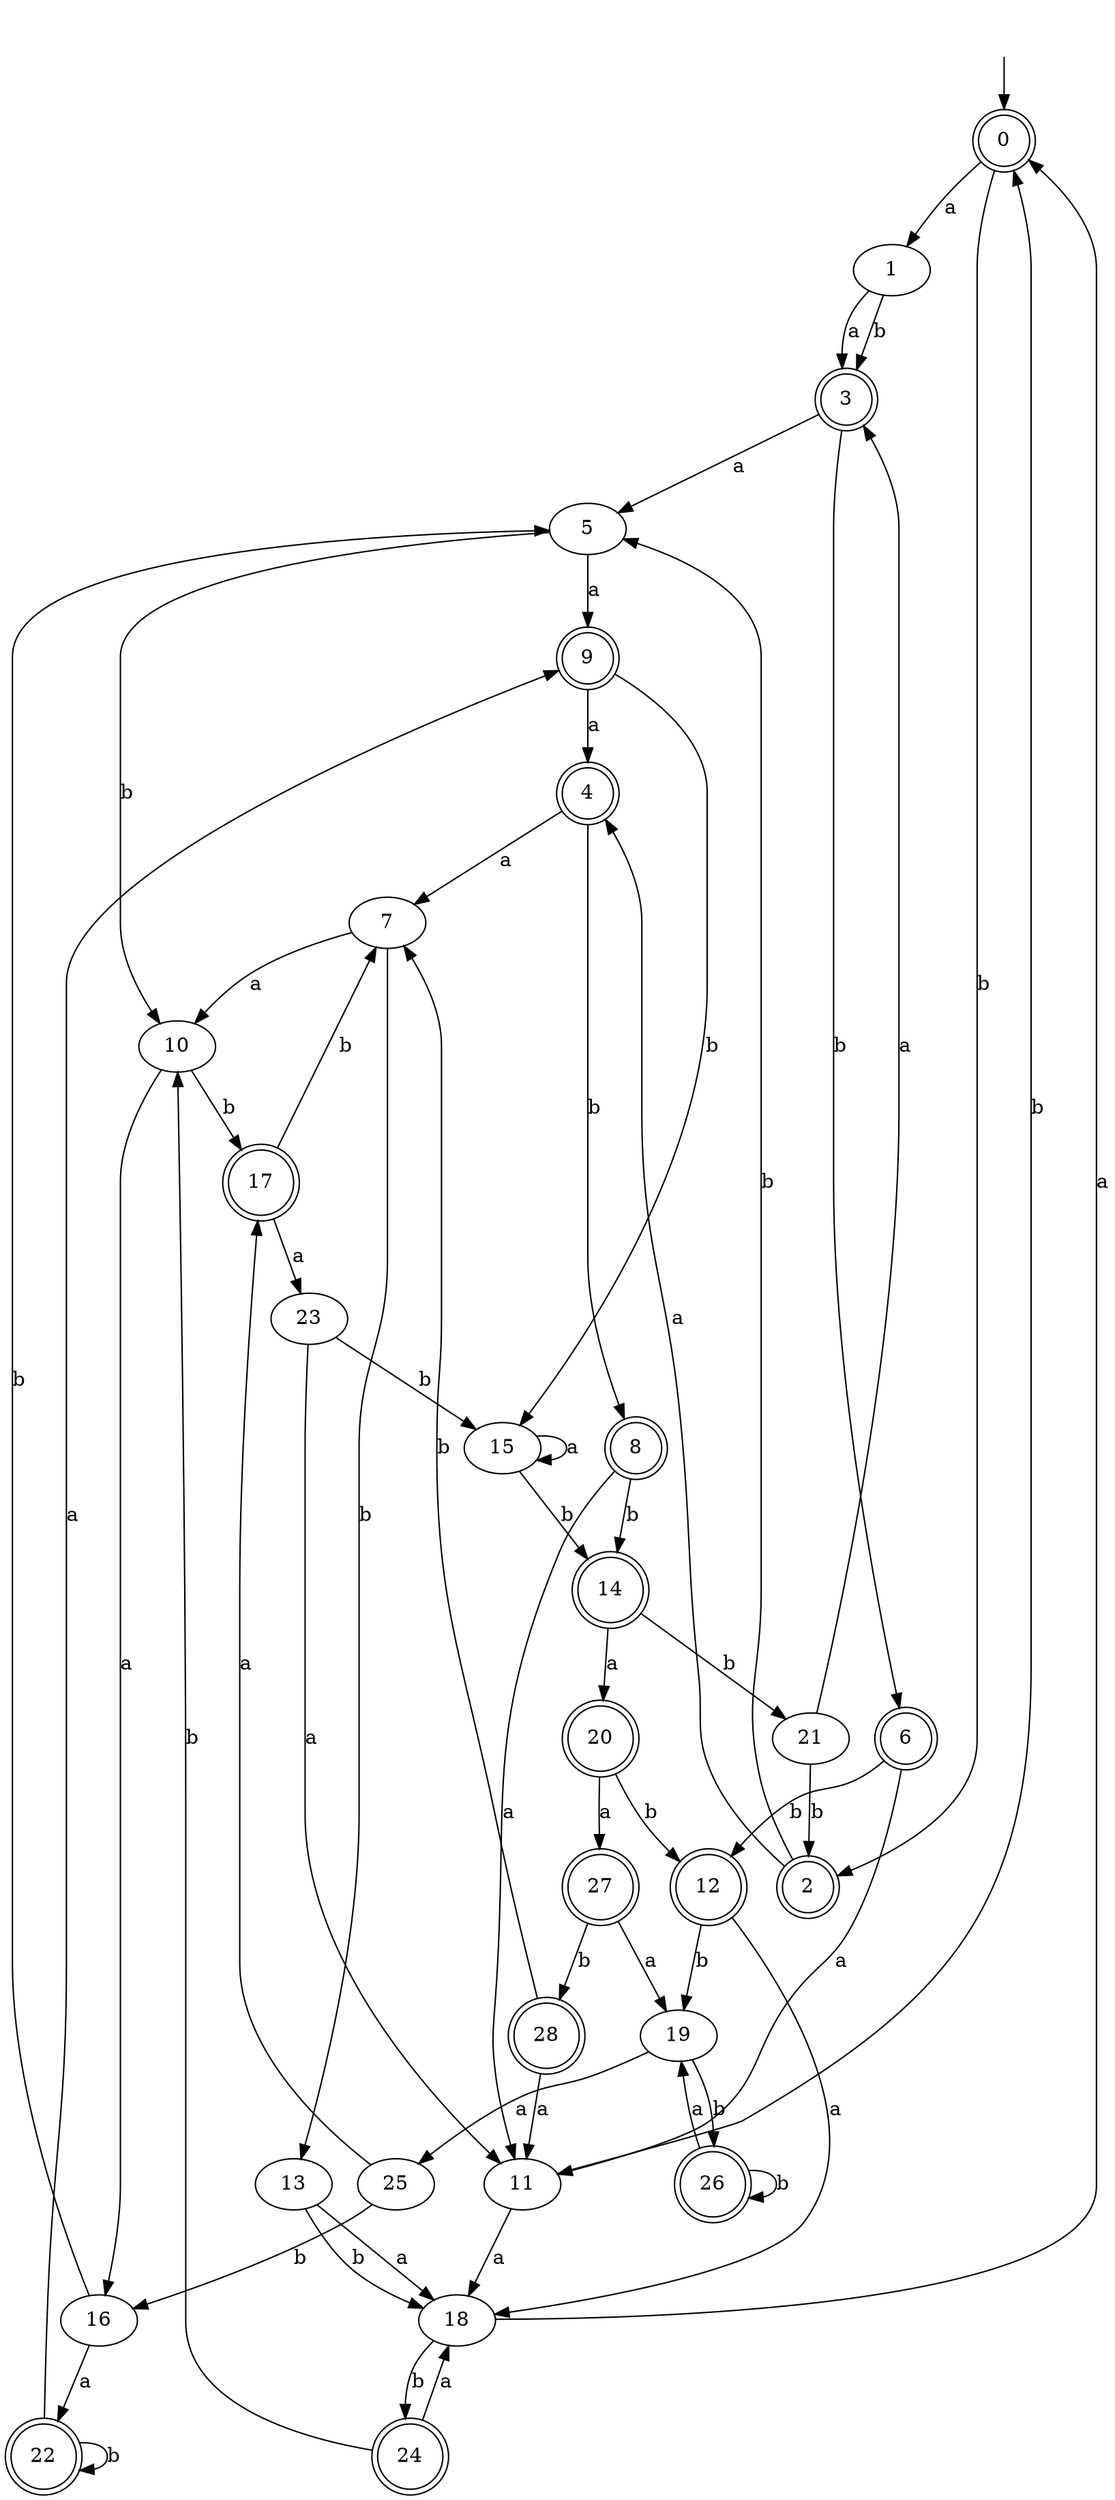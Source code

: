 digraph RandomDFA {
  __start0 [label="", shape=none];
  __start0 -> 0 [label=""];
  0 [shape=circle] [shape=doublecircle]
  0 -> 1 [label="a"]
  0 -> 2 [label="b"]
  1
  1 -> 3 [label="a"]
  1 -> 3 [label="b"]
  2 [shape=doublecircle]
  2 -> 4 [label="a"]
  2 -> 5 [label="b"]
  3 [shape=doublecircle]
  3 -> 5 [label="a"]
  3 -> 6 [label="b"]
  4 [shape=doublecircle]
  4 -> 7 [label="a"]
  4 -> 8 [label="b"]
  5
  5 -> 9 [label="a"]
  5 -> 10 [label="b"]
  6 [shape=doublecircle]
  6 -> 11 [label="a"]
  6 -> 12 [label="b"]
  7
  7 -> 10 [label="a"]
  7 -> 13 [label="b"]
  8 [shape=doublecircle]
  8 -> 11 [label="a"]
  8 -> 14 [label="b"]
  9 [shape=doublecircle]
  9 -> 4 [label="a"]
  9 -> 15 [label="b"]
  10
  10 -> 16 [label="a"]
  10 -> 17 [label="b"]
  11
  11 -> 18 [label="a"]
  11 -> 0 [label="b"]
  12 [shape=doublecircle]
  12 -> 18 [label="a"]
  12 -> 19 [label="b"]
  13
  13 -> 18 [label="a"]
  13 -> 18 [label="b"]
  14 [shape=doublecircle]
  14 -> 20 [label="a"]
  14 -> 21 [label="b"]
  15
  15 -> 15 [label="a"]
  15 -> 14 [label="b"]
  16
  16 -> 22 [label="a"]
  16 -> 5 [label="b"]
  17 [shape=doublecircle]
  17 -> 23 [label="a"]
  17 -> 7 [label="b"]
  18
  18 -> 0 [label="a"]
  18 -> 24 [label="b"]
  19
  19 -> 25 [label="a"]
  19 -> 26 [label="b"]
  20 [shape=doublecircle]
  20 -> 27 [label="a"]
  20 -> 12 [label="b"]
  21
  21 -> 3 [label="a"]
  21 -> 2 [label="b"]
  22 [shape=doublecircle]
  22 -> 9 [label="a"]
  22 -> 22 [label="b"]
  23
  23 -> 11 [label="a"]
  23 -> 15 [label="b"]
  24 [shape=doublecircle]
  24 -> 18 [label="a"]
  24 -> 10 [label="b"]
  25
  25 -> 17 [label="a"]
  25 -> 16 [label="b"]
  26 [shape=doublecircle]
  26 -> 19 [label="a"]
  26 -> 26 [label="b"]
  27 [shape=doublecircle]
  27 -> 19 [label="a"]
  27 -> 28 [label="b"]
  28 [shape=doublecircle]
  28 -> 11 [label="a"]
  28 -> 7 [label="b"]
}
